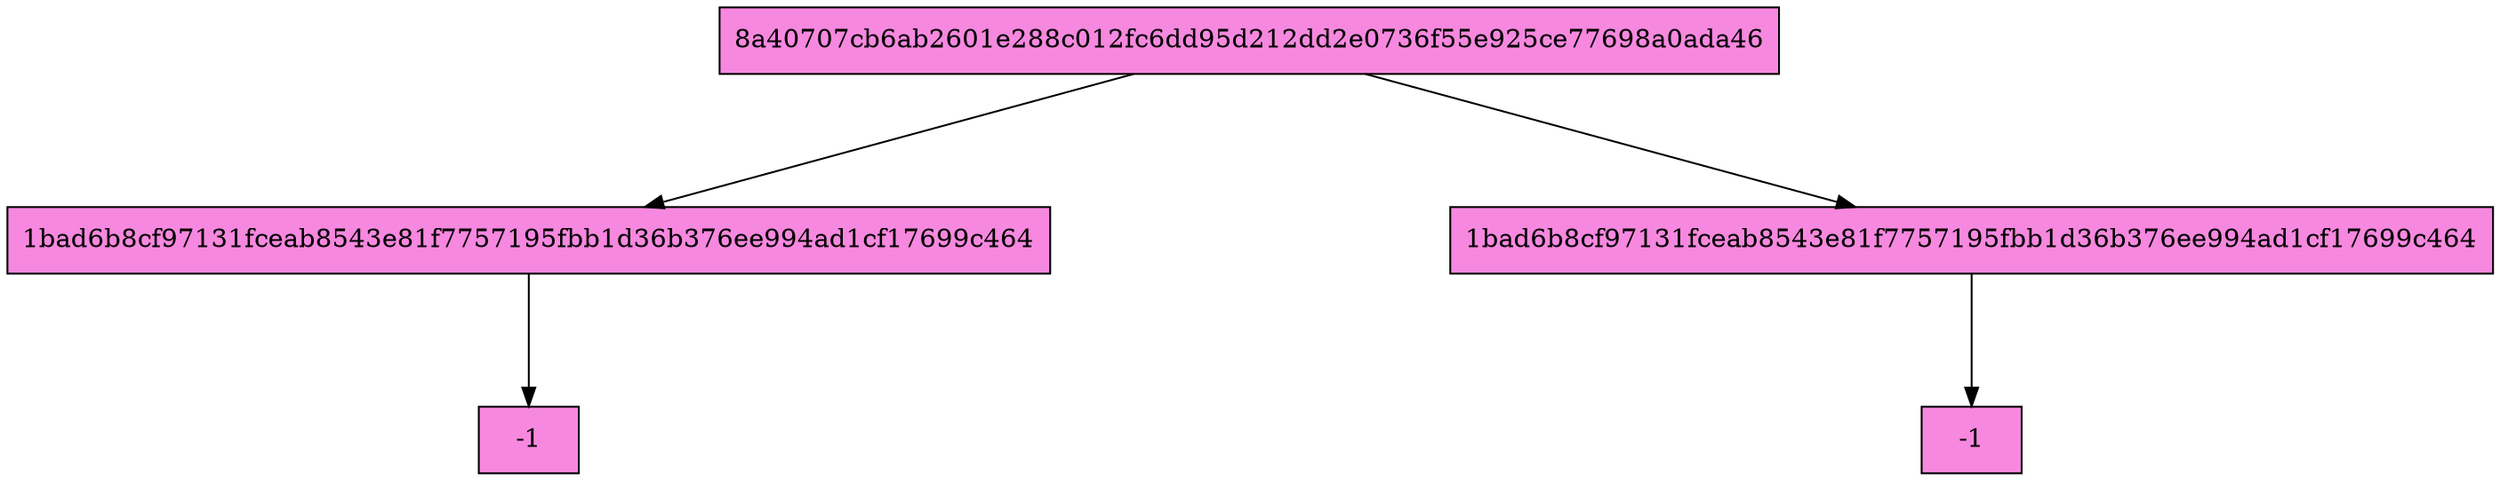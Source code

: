 digraph G {
nodesep=3; 
ranksep=1;
node[shape=box style = filled fillcolor="#F788DF"];
	NodoABB1623110456[ label="8a40707cb6ab2601e288c012fc6dd95d212dd2e0736f55e925ce77698a0ada46"  ];
	NodoABB1364586630[ label="1bad6b8cf97131fceab8543e81f7757195fbb1d36b376ee994ad1cf17699c464"];
NodoABB1623110456->NodoABB1364586630
	NodoABB1364586630[ label="1bad6b8cf97131fceab8543e81f7757195fbb1d36b376ee994ad1cf17699c464"  ];
	NodoABB13645866301bad6b8cf97131fceab8543e81f7757195fbb1d36b376ee994ad1cf17699c464[ label="-1"  ];
NodoABB1364586630->NodoABB13645866301bad6b8cf97131fceab8543e81f7757195fbb1d36b376ee994ad1cf17699c464
	NodoABB523071106[ label="1bad6b8cf97131fceab8543e81f7757195fbb1d36b376ee994ad1cf17699c464" ];
NodoABB1623110456->NodoABB523071106
	NodoABB523071106[ label="1bad6b8cf97131fceab8543e81f7757195fbb1d36b376ee994ad1cf17699c464"  ];
	NodoABB5230711061bad6b8cf97131fceab8543e81f7757195fbb1d36b376ee994ad1cf17699c464[ label="-1"  ];
NodoABB523071106->NodoABB5230711061bad6b8cf97131fceab8543e81f7757195fbb1d36b376ee994ad1cf17699c464
}
